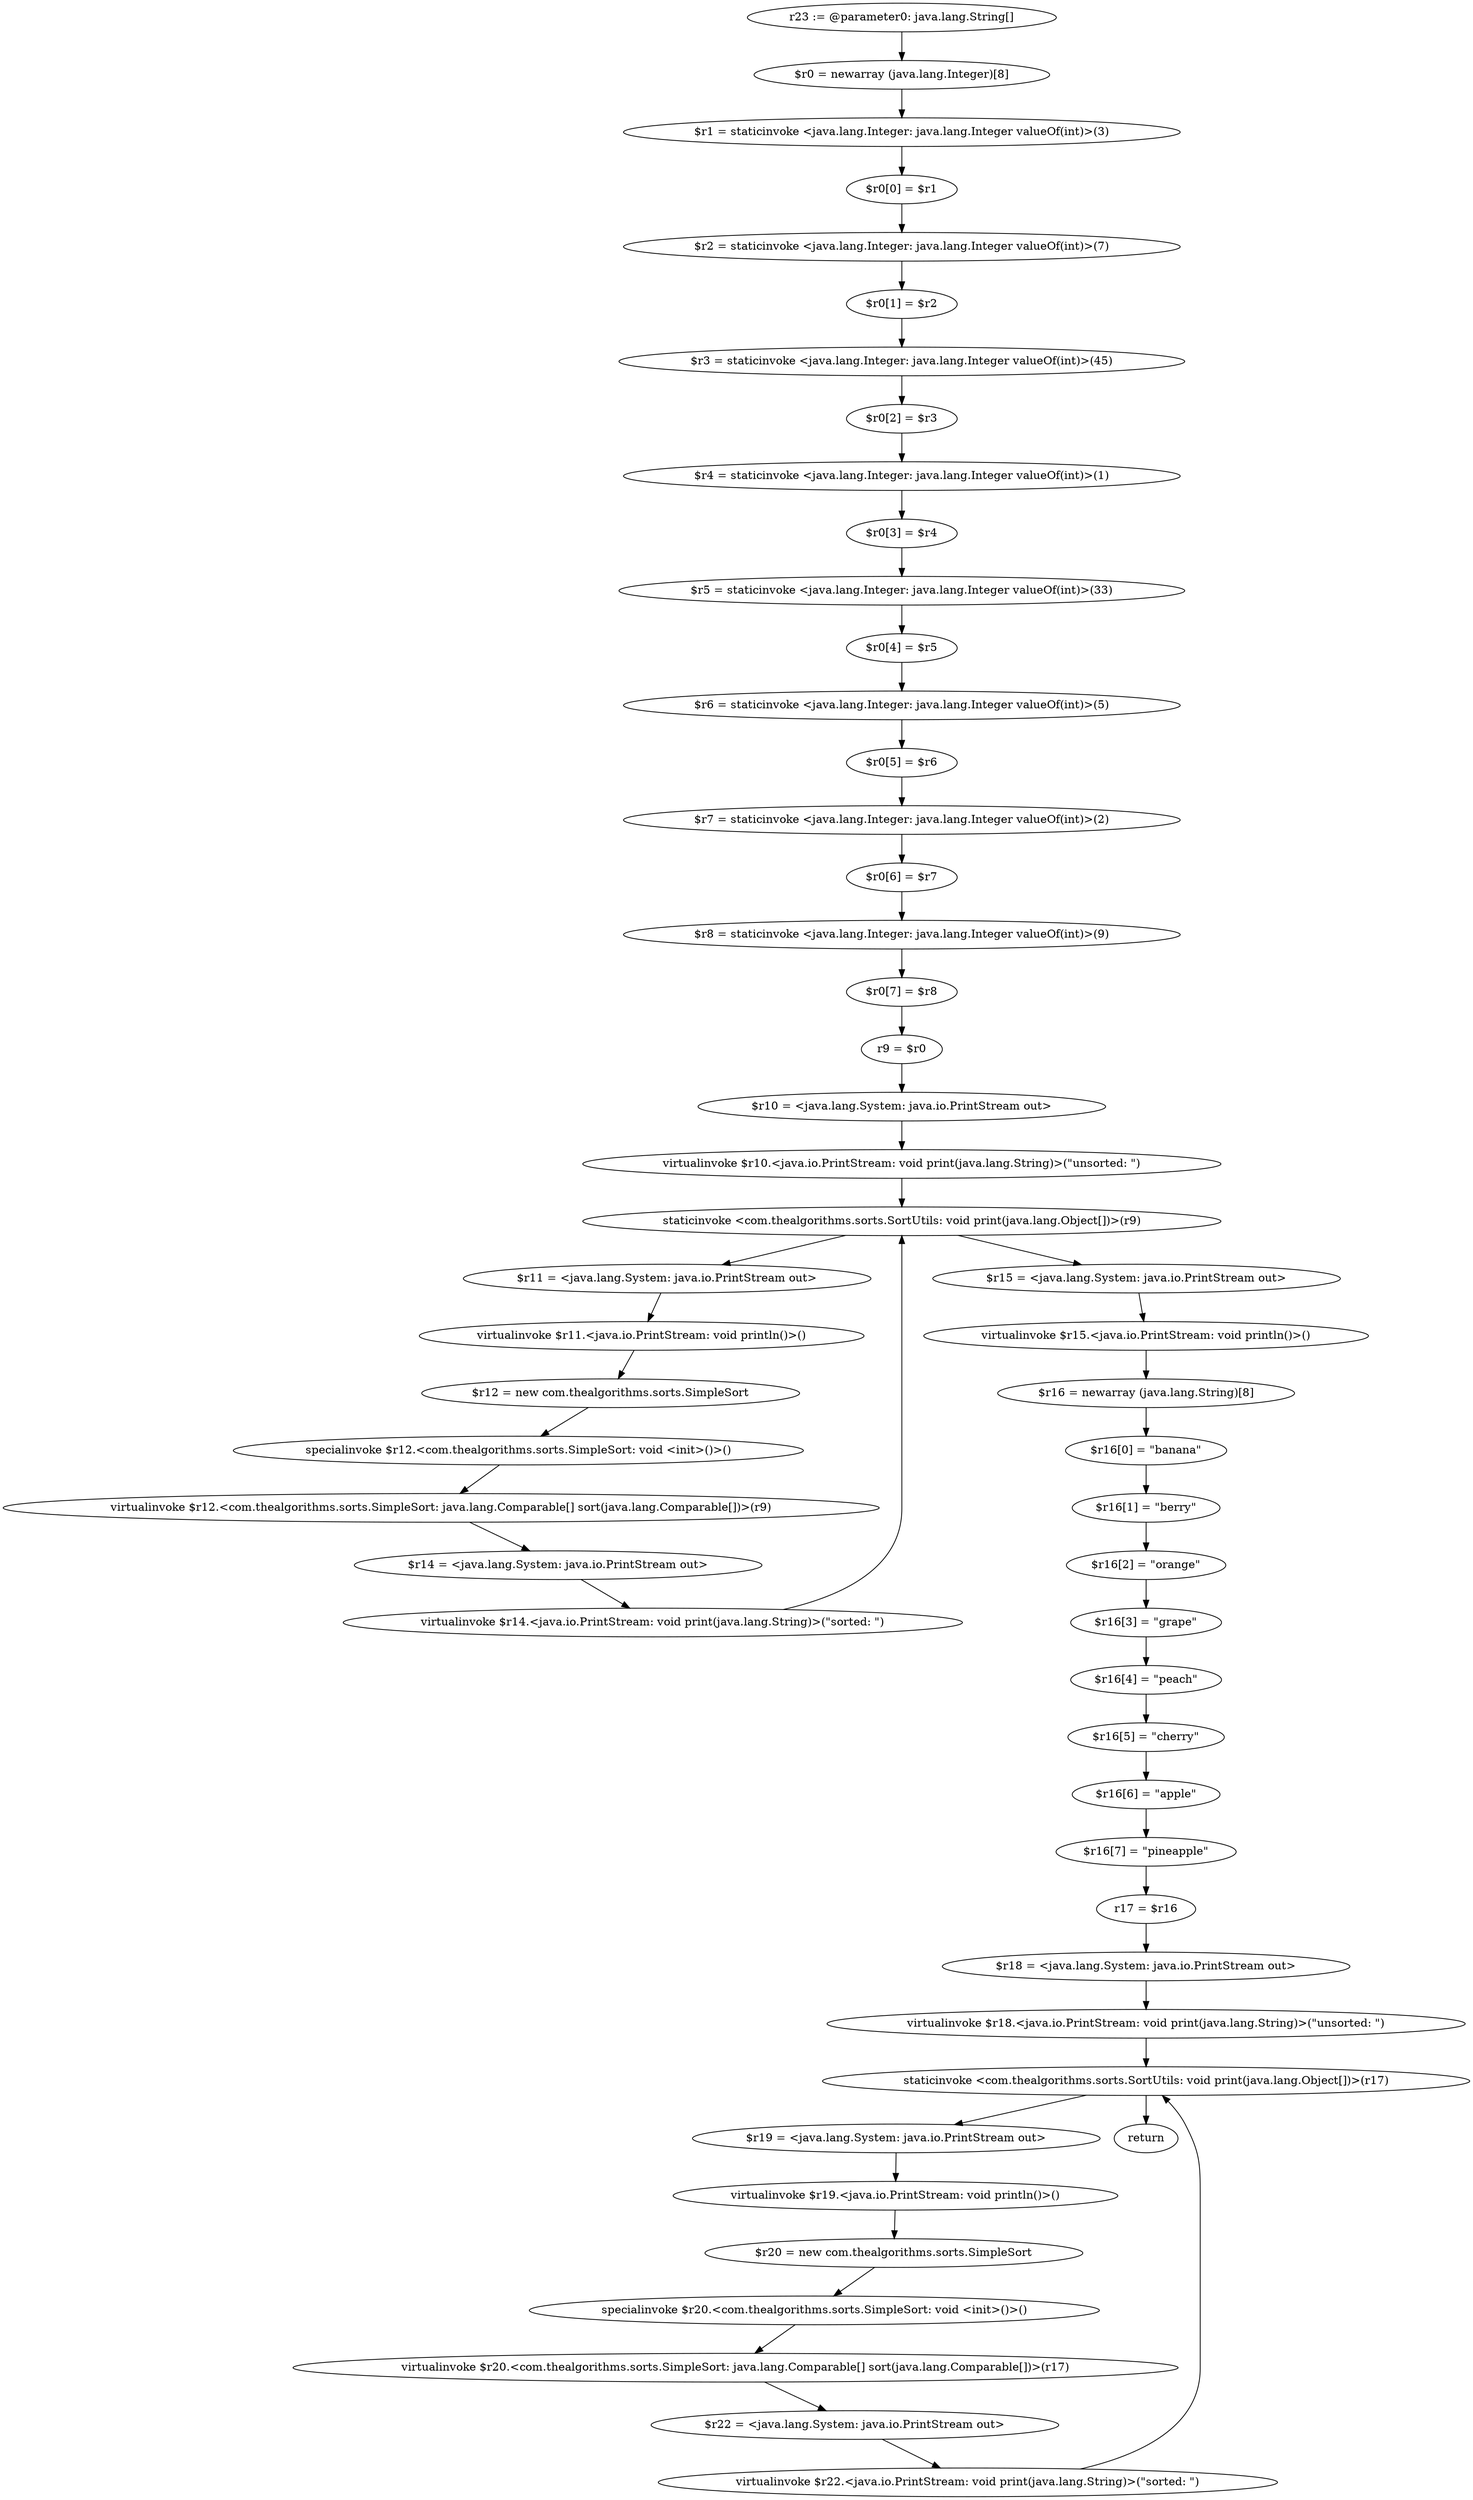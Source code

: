 digraph "unitGraph" {
    "r23 := @parameter0: java.lang.String[]"
    "$r0 = newarray (java.lang.Integer)[8]"
    "$r1 = staticinvoke <java.lang.Integer: java.lang.Integer valueOf(int)>(3)"
    "$r0[0] = $r1"
    "$r2 = staticinvoke <java.lang.Integer: java.lang.Integer valueOf(int)>(7)"
    "$r0[1] = $r2"
    "$r3 = staticinvoke <java.lang.Integer: java.lang.Integer valueOf(int)>(45)"
    "$r0[2] = $r3"
    "$r4 = staticinvoke <java.lang.Integer: java.lang.Integer valueOf(int)>(1)"
    "$r0[3] = $r4"
    "$r5 = staticinvoke <java.lang.Integer: java.lang.Integer valueOf(int)>(33)"
    "$r0[4] = $r5"
    "$r6 = staticinvoke <java.lang.Integer: java.lang.Integer valueOf(int)>(5)"
    "$r0[5] = $r6"
    "$r7 = staticinvoke <java.lang.Integer: java.lang.Integer valueOf(int)>(2)"
    "$r0[6] = $r7"
    "$r8 = staticinvoke <java.lang.Integer: java.lang.Integer valueOf(int)>(9)"
    "$r0[7] = $r8"
    "r9 = $r0"
    "$r10 = <java.lang.System: java.io.PrintStream out>"
    "virtualinvoke $r10.<java.io.PrintStream: void print(java.lang.String)>(\"unsorted: \")"
    "staticinvoke <com.thealgorithms.sorts.SortUtils: void print(java.lang.Object[])>(r9)"
    "$r11 = <java.lang.System: java.io.PrintStream out>"
    "virtualinvoke $r11.<java.io.PrintStream: void println()>()"
    "$r12 = new com.thealgorithms.sorts.SimpleSort"
    "specialinvoke $r12.<com.thealgorithms.sorts.SimpleSort: void <init>()>()"
    "virtualinvoke $r12.<com.thealgorithms.sorts.SimpleSort: java.lang.Comparable[] sort(java.lang.Comparable[])>(r9)"
    "$r14 = <java.lang.System: java.io.PrintStream out>"
    "virtualinvoke $r14.<java.io.PrintStream: void print(java.lang.String)>(\"sorted: \")"
    "$r15 = <java.lang.System: java.io.PrintStream out>"
    "virtualinvoke $r15.<java.io.PrintStream: void println()>()"
    "$r16 = newarray (java.lang.String)[8]"
    "$r16[0] = \"banana\""
    "$r16[1] = \"berry\""
    "$r16[2] = \"orange\""
    "$r16[3] = \"grape\""
    "$r16[4] = \"peach\""
    "$r16[5] = \"cherry\""
    "$r16[6] = \"apple\""
    "$r16[7] = \"pineapple\""
    "r17 = $r16"
    "$r18 = <java.lang.System: java.io.PrintStream out>"
    "virtualinvoke $r18.<java.io.PrintStream: void print(java.lang.String)>(\"unsorted: \")"
    "staticinvoke <com.thealgorithms.sorts.SortUtils: void print(java.lang.Object[])>(r17)"
    "$r19 = <java.lang.System: java.io.PrintStream out>"
    "virtualinvoke $r19.<java.io.PrintStream: void println()>()"
    "$r20 = new com.thealgorithms.sorts.SimpleSort"
    "specialinvoke $r20.<com.thealgorithms.sorts.SimpleSort: void <init>()>()"
    "virtualinvoke $r20.<com.thealgorithms.sorts.SimpleSort: java.lang.Comparable[] sort(java.lang.Comparable[])>(r17)"
    "$r22 = <java.lang.System: java.io.PrintStream out>"
    "virtualinvoke $r22.<java.io.PrintStream: void print(java.lang.String)>(\"sorted: \")"
    "return"
    "r23 := @parameter0: java.lang.String[]"->"$r0 = newarray (java.lang.Integer)[8]";
    "$r0 = newarray (java.lang.Integer)[8]"->"$r1 = staticinvoke <java.lang.Integer: java.lang.Integer valueOf(int)>(3)";
    "$r1 = staticinvoke <java.lang.Integer: java.lang.Integer valueOf(int)>(3)"->"$r0[0] = $r1";
    "$r0[0] = $r1"->"$r2 = staticinvoke <java.lang.Integer: java.lang.Integer valueOf(int)>(7)";
    "$r2 = staticinvoke <java.lang.Integer: java.lang.Integer valueOf(int)>(7)"->"$r0[1] = $r2";
    "$r0[1] = $r2"->"$r3 = staticinvoke <java.lang.Integer: java.lang.Integer valueOf(int)>(45)";
    "$r3 = staticinvoke <java.lang.Integer: java.lang.Integer valueOf(int)>(45)"->"$r0[2] = $r3";
    "$r0[2] = $r3"->"$r4 = staticinvoke <java.lang.Integer: java.lang.Integer valueOf(int)>(1)";
    "$r4 = staticinvoke <java.lang.Integer: java.lang.Integer valueOf(int)>(1)"->"$r0[3] = $r4";
    "$r0[3] = $r4"->"$r5 = staticinvoke <java.lang.Integer: java.lang.Integer valueOf(int)>(33)";
    "$r5 = staticinvoke <java.lang.Integer: java.lang.Integer valueOf(int)>(33)"->"$r0[4] = $r5";
    "$r0[4] = $r5"->"$r6 = staticinvoke <java.lang.Integer: java.lang.Integer valueOf(int)>(5)";
    "$r6 = staticinvoke <java.lang.Integer: java.lang.Integer valueOf(int)>(5)"->"$r0[5] = $r6";
    "$r0[5] = $r6"->"$r7 = staticinvoke <java.lang.Integer: java.lang.Integer valueOf(int)>(2)";
    "$r7 = staticinvoke <java.lang.Integer: java.lang.Integer valueOf(int)>(2)"->"$r0[6] = $r7";
    "$r0[6] = $r7"->"$r8 = staticinvoke <java.lang.Integer: java.lang.Integer valueOf(int)>(9)";
    "$r8 = staticinvoke <java.lang.Integer: java.lang.Integer valueOf(int)>(9)"->"$r0[7] = $r8";
    "$r0[7] = $r8"->"r9 = $r0";
    "r9 = $r0"->"$r10 = <java.lang.System: java.io.PrintStream out>";
    "$r10 = <java.lang.System: java.io.PrintStream out>"->"virtualinvoke $r10.<java.io.PrintStream: void print(java.lang.String)>(\"unsorted: \")";
    "virtualinvoke $r10.<java.io.PrintStream: void print(java.lang.String)>(\"unsorted: \")"->"staticinvoke <com.thealgorithms.sorts.SortUtils: void print(java.lang.Object[])>(r9)";
    "staticinvoke <com.thealgorithms.sorts.SortUtils: void print(java.lang.Object[])>(r9)"->"$r11 = <java.lang.System: java.io.PrintStream out>";
    "$r11 = <java.lang.System: java.io.PrintStream out>"->"virtualinvoke $r11.<java.io.PrintStream: void println()>()";
    "virtualinvoke $r11.<java.io.PrintStream: void println()>()"->"$r12 = new com.thealgorithms.sorts.SimpleSort";
    "$r12 = new com.thealgorithms.sorts.SimpleSort"->"specialinvoke $r12.<com.thealgorithms.sorts.SimpleSort: void <init>()>()";
    "specialinvoke $r12.<com.thealgorithms.sorts.SimpleSort: void <init>()>()"->"virtualinvoke $r12.<com.thealgorithms.sorts.SimpleSort: java.lang.Comparable[] sort(java.lang.Comparable[])>(r9)";
    "virtualinvoke $r12.<com.thealgorithms.sorts.SimpleSort: java.lang.Comparable[] sort(java.lang.Comparable[])>(r9)"->"$r14 = <java.lang.System: java.io.PrintStream out>";
    "$r14 = <java.lang.System: java.io.PrintStream out>"->"virtualinvoke $r14.<java.io.PrintStream: void print(java.lang.String)>(\"sorted: \")";
    "virtualinvoke $r14.<java.io.PrintStream: void print(java.lang.String)>(\"sorted: \")"->"staticinvoke <com.thealgorithms.sorts.SortUtils: void print(java.lang.Object[])>(r9)";
    "staticinvoke <com.thealgorithms.sorts.SortUtils: void print(java.lang.Object[])>(r9)"->"$r15 = <java.lang.System: java.io.PrintStream out>";
    "$r15 = <java.lang.System: java.io.PrintStream out>"->"virtualinvoke $r15.<java.io.PrintStream: void println()>()";
    "virtualinvoke $r15.<java.io.PrintStream: void println()>()"->"$r16 = newarray (java.lang.String)[8]";
    "$r16 = newarray (java.lang.String)[8]"->"$r16[0] = \"banana\"";
    "$r16[0] = \"banana\""->"$r16[1] = \"berry\"";
    "$r16[1] = \"berry\""->"$r16[2] = \"orange\"";
    "$r16[2] = \"orange\""->"$r16[3] = \"grape\"";
    "$r16[3] = \"grape\""->"$r16[4] = \"peach\"";
    "$r16[4] = \"peach\""->"$r16[5] = \"cherry\"";
    "$r16[5] = \"cherry\""->"$r16[6] = \"apple\"";
    "$r16[6] = \"apple\""->"$r16[7] = \"pineapple\"";
    "$r16[7] = \"pineapple\""->"r17 = $r16";
    "r17 = $r16"->"$r18 = <java.lang.System: java.io.PrintStream out>";
    "$r18 = <java.lang.System: java.io.PrintStream out>"->"virtualinvoke $r18.<java.io.PrintStream: void print(java.lang.String)>(\"unsorted: \")";
    "virtualinvoke $r18.<java.io.PrintStream: void print(java.lang.String)>(\"unsorted: \")"->"staticinvoke <com.thealgorithms.sorts.SortUtils: void print(java.lang.Object[])>(r17)";
    "staticinvoke <com.thealgorithms.sorts.SortUtils: void print(java.lang.Object[])>(r17)"->"$r19 = <java.lang.System: java.io.PrintStream out>";
    "$r19 = <java.lang.System: java.io.PrintStream out>"->"virtualinvoke $r19.<java.io.PrintStream: void println()>()";
    "virtualinvoke $r19.<java.io.PrintStream: void println()>()"->"$r20 = new com.thealgorithms.sorts.SimpleSort";
    "$r20 = new com.thealgorithms.sorts.SimpleSort"->"specialinvoke $r20.<com.thealgorithms.sorts.SimpleSort: void <init>()>()";
    "specialinvoke $r20.<com.thealgorithms.sorts.SimpleSort: void <init>()>()"->"virtualinvoke $r20.<com.thealgorithms.sorts.SimpleSort: java.lang.Comparable[] sort(java.lang.Comparable[])>(r17)";
    "virtualinvoke $r20.<com.thealgorithms.sorts.SimpleSort: java.lang.Comparable[] sort(java.lang.Comparable[])>(r17)"->"$r22 = <java.lang.System: java.io.PrintStream out>";
    "$r22 = <java.lang.System: java.io.PrintStream out>"->"virtualinvoke $r22.<java.io.PrintStream: void print(java.lang.String)>(\"sorted: \")";
    "virtualinvoke $r22.<java.io.PrintStream: void print(java.lang.String)>(\"sorted: \")"->"staticinvoke <com.thealgorithms.sorts.SortUtils: void print(java.lang.Object[])>(r17)";
    "staticinvoke <com.thealgorithms.sorts.SortUtils: void print(java.lang.Object[])>(r17)"->"return";
}
